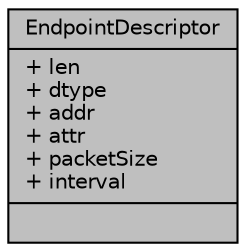 digraph "EndpointDescriptor"
{
  edge [fontname="Helvetica",fontsize="10",labelfontname="Helvetica",labelfontsize="10"];
  node [fontname="Helvetica",fontsize="10",shape=record];
  Node1 [label="{EndpointDescriptor\n|+ len\l+ dtype\l+ addr\l+ attr\l+ packetSize\l+ interval\l|}",height=0.2,width=0.4,color="black", fillcolor="grey75", style="filled", fontcolor="black"];
}
